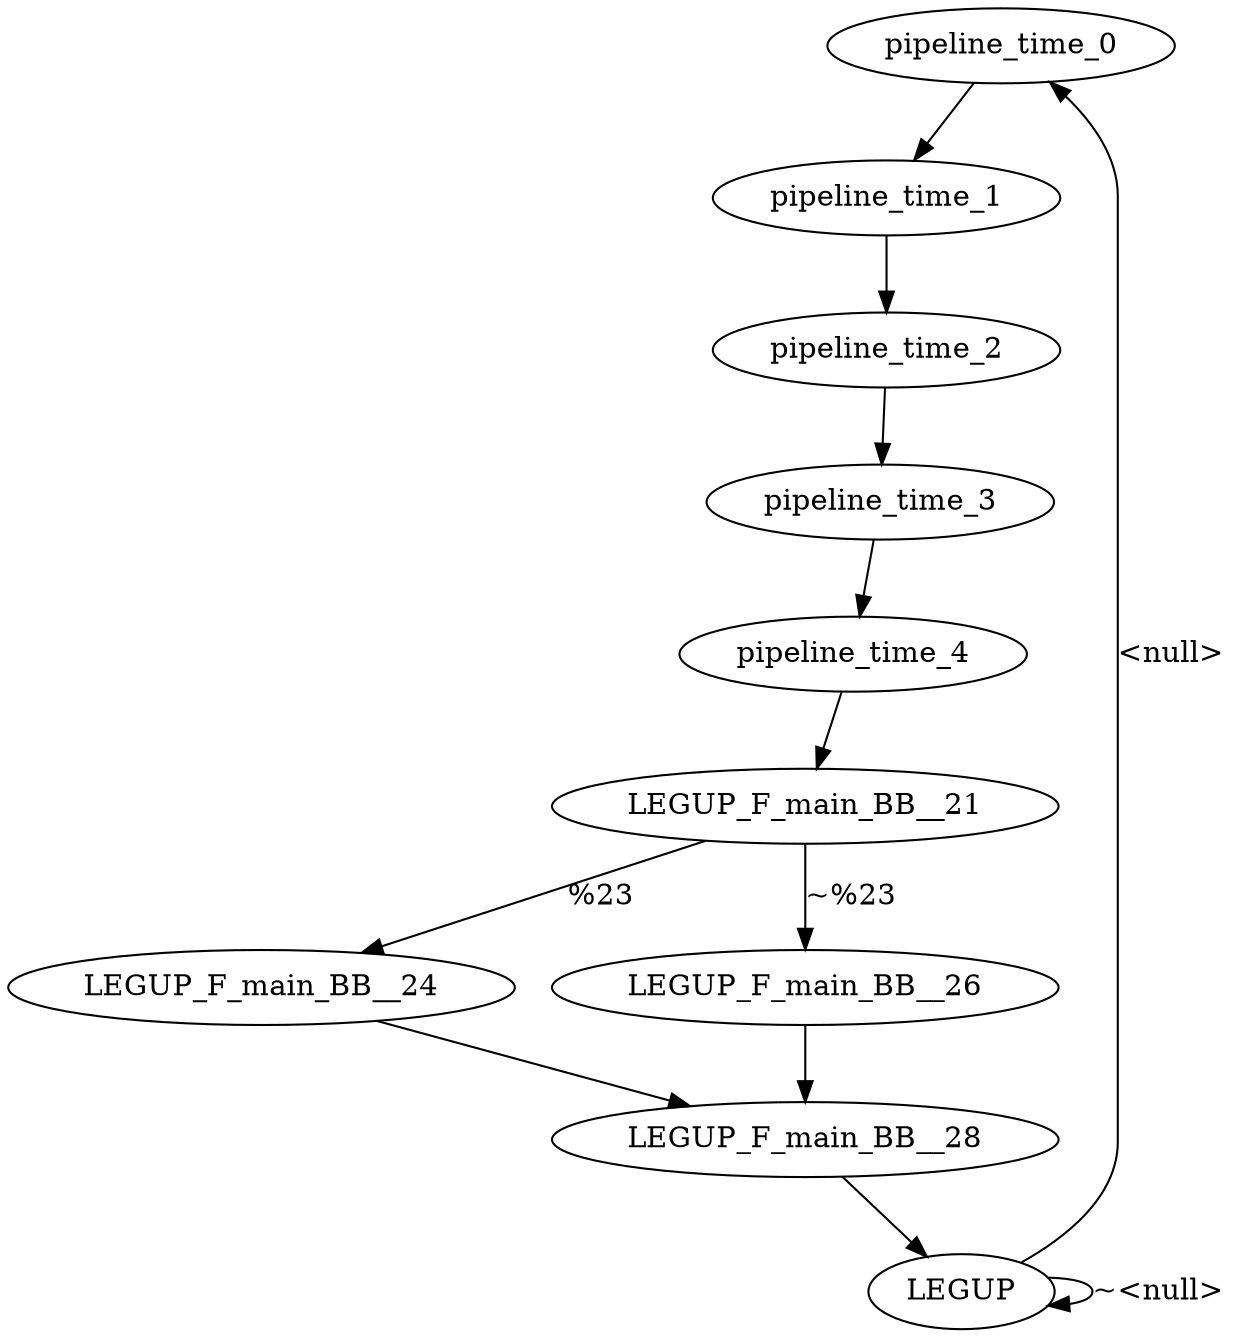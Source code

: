 digraph {
Node0x4298d40[label="pipeline_time_0"];
Node0x4298ac0[label="LEGUP"];
Node0x4298ac0 -> Node0x4298d40[label="<null>"];
Node0x4298ac0 -> Node0x4298ac0[label="~<null>"];
Node0x42c7390[label="pipeline_time_1"];
Node0x4298d40 -> Node0x42c7390;
Node0x42c8040[label="pipeline_time_2"];
Node0x42c7390 -> Node0x42c8040;
Node0x42c8880[label="pipeline_time_3"];
Node0x42c8040 -> Node0x42c8880;
Node0x42c8a20[label="pipeline_time_4"];
Node0x42c8880 -> Node0x42c8a20;
Node0x4298e80[label="LEGUP_F_main_BB__21"];
Node0x42c8a20 -> Node0x4298e80;
Node0x4298fc0[label="LEGUP_F_main_BB__24"];
Node0x4298e80 -> Node0x4298fc0[label="%23"];
Node0x4299100[label="LEGUP_F_main_BB__26"];
Node0x4298e80 -> Node0x4299100[label="~%23"];
Node0x4299240[label="LEGUP_F_main_BB__28"];
Node0x4298fc0 -> Node0x4299240;
Node0x4299100 -> Node0x4299240;
Node0x4299240 -> Node0x4298ac0;
}
